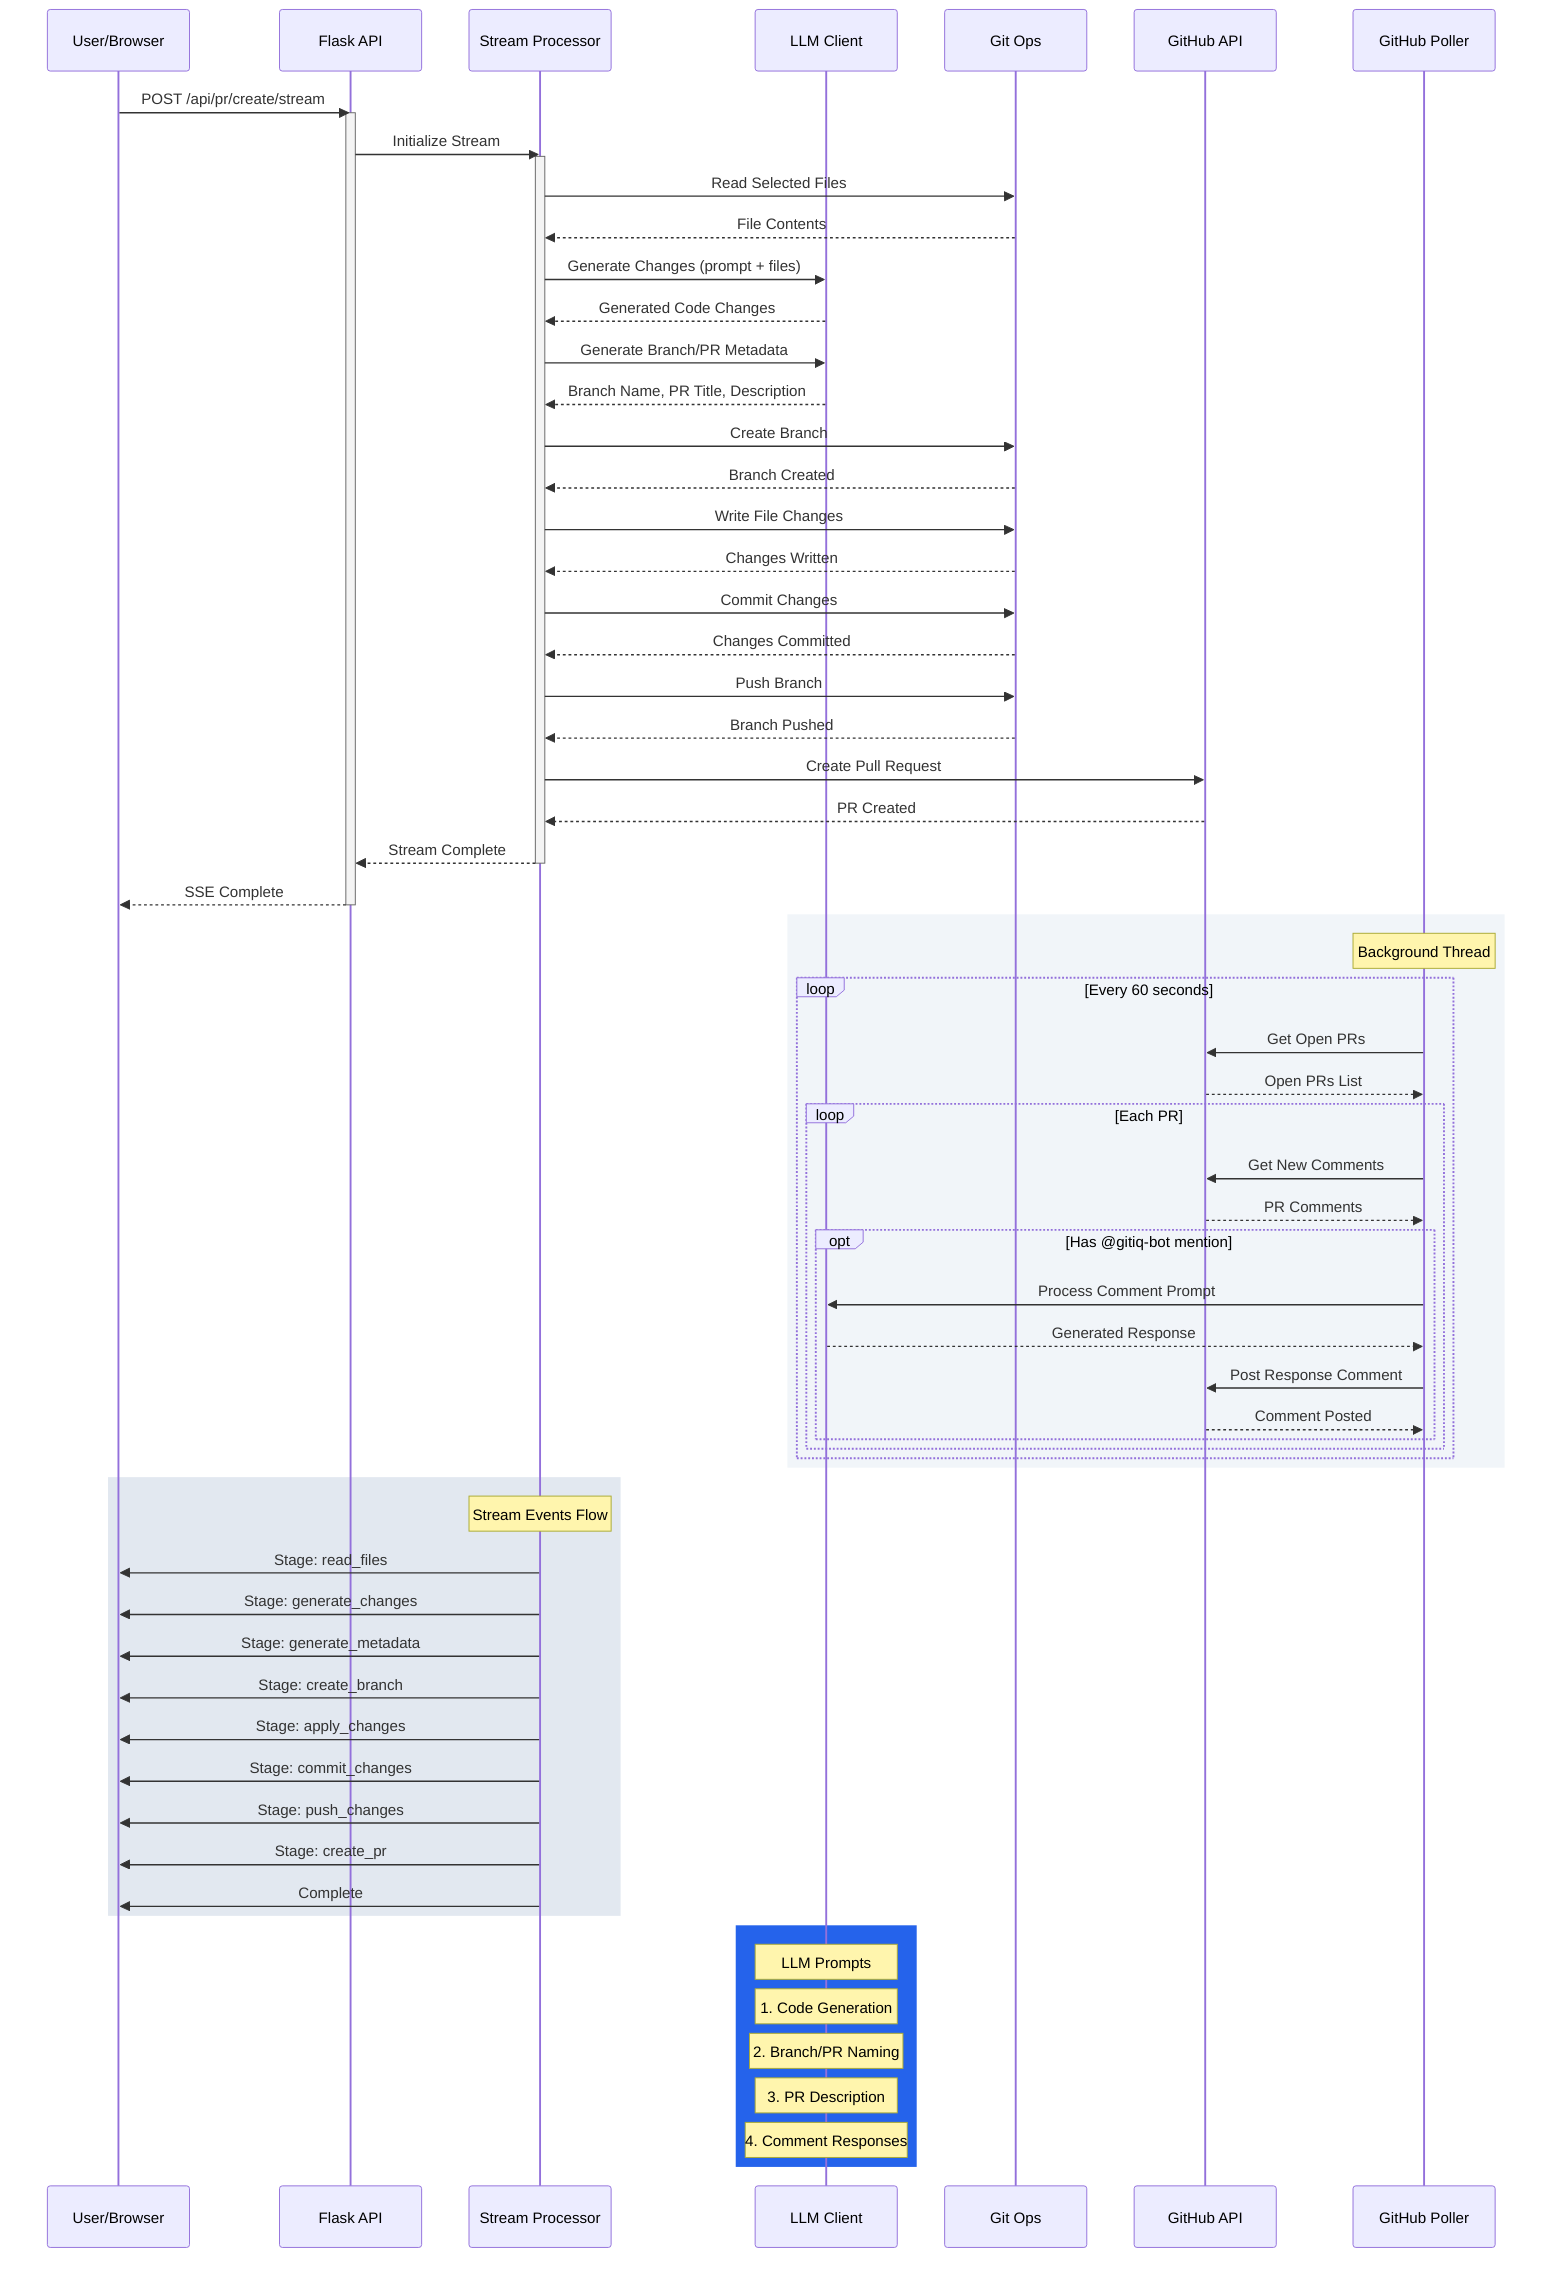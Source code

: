 sequenceDiagram
    participant U as User/Browser
    participant A as Flask API
    participant SP as Stream Processor
    participant L as LLM Client
    participant G as Git Ops
    participant GH as GitHub API
    participant GHP as GitHub Poller

    %% Main PR Creation Flow
    U->>A: POST /api/pr/create/stream
    activate A
    A->>SP: Initialize Stream
    activate SP
    
    %% File Reading & Initial Processing
    SP->>G: Read Selected Files
    G-->>SP: File Contents
    
    %% LLM Interactions
    SP->>L: Generate Changes (prompt + files)
    L-->>SP: Generated Code Changes
    SP->>L: Generate Branch/PR Metadata
    L-->>SP: Branch Name, PR Title, Description
    
    %% Git Operations
    SP->>G: Create Branch
    G-->>SP: Branch Created
    SP->>G: Write File Changes
    G-->>SP: Changes Written
    SP->>G: Commit Changes
    G-->>SP: Changes Committed
    SP->>G: Push Branch
    G-->>SP: Branch Pushed
    
    %% GitHub PR Creation
    SP->>GH: Create Pull Request
    GH-->>SP: PR Created
    SP-->>A: Stream Complete
    deactivate SP
    A-->>U: SSE Complete
    deactivate A

    %% Background PR Comment Processing
    rect rgb(241, 245, 249)
        Note over GHP: Background Thread
        loop Every 60 seconds
            GHP->>GH: Get Open PRs
            GH-->>GHP: Open PRs List
            
            loop Each PR
                GHP->>GH: Get New Comments
                GH-->>GHP: PR Comments
                
                opt Has @gitiq-bot mention
                    GHP->>L: Process Comment Prompt
                    L-->>GHP: Generated Response
                    GHP->>GH: Post Response Comment
                    GH-->>GHP: Comment Posted
                end
            end
        end
    end

    %% Streaming Updates
    rect rgb(226, 232, 240)
        Note over SP: Stream Events Flow
        SP->>U: Stage: read_files
        SP->>U: Stage: generate_changes
        SP->>U: Stage: generate_metadata
        SP->>U: Stage: create_branch
        SP->>U: Stage: apply_changes
        SP->>U: Stage: commit_changes
        SP->>U: Stage: push_changes
        SP->>U: Stage: create_pr
        SP->>U: Complete
    end

    %% LLM Prompt Types
    rect rgb(37, 99, 235)
        Note over L: LLM Prompts
        Note over L: 1. Code Generation
        Note over L: 2. Branch/PR Naming
        Note over L: 3. PR Description
        Note over L: 4. Comment Responses
    end